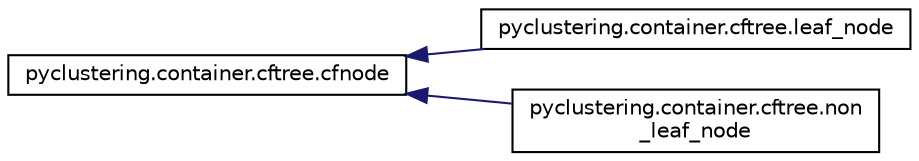 digraph "Graphical Class Hierarchy"
{
 // INTERACTIVE_SVG=YES
 // LATEX_PDF_SIZE
  edge [fontname="Helvetica",fontsize="10",labelfontname="Helvetica",labelfontsize="10"];
  node [fontname="Helvetica",fontsize="10",shape=record];
  rankdir="LR";
  Node0 [label="pyclustering.container.cftree.cfnode",height=0.2,width=0.4,color="black", fillcolor="white", style="filled",URL="$da/d1c/classpyclustering_1_1container_1_1cftree_1_1cfnode.html",tooltip="Representation of node of CF-Tree."];
  Node0 -> Node1 [dir="back",color="midnightblue",fontsize="10",style="solid",fontname="Helvetica"];
  Node1 [label="pyclustering.container.cftree.leaf_node",height=0.2,width=0.4,color="black", fillcolor="white", style="filled",URL="$d2/d65/classpyclustering_1_1container_1_1cftree_1_1leaf__node.html",tooltip="Represents clustering feature leaf node."];
  Node0 -> Node2 [dir="back",color="midnightblue",fontsize="10",style="solid",fontname="Helvetica"];
  Node2 [label="pyclustering.container.cftree.non\l_leaf_node",height=0.2,width=0.4,color="black", fillcolor="white", style="filled",URL="$d7/d25/classpyclustering_1_1container_1_1cftree_1_1non__leaf__node.html",tooltip="Representation of clustering feature non-leaf node."];
}
